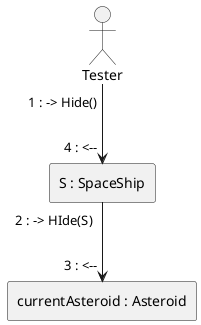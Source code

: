 @startuml
'autonumber "0:"
skinparam linestyle ortho

actor Tester as Tester
rectangle "S : SpaceShip" as S
rectangle "currentAsteroid : Asteroid" as cA

Tester --> S: "1 : -> Hide()" "4 : <--"
S --> cA: "2 : -> HIde(S)" "3 : <--"



@enduml